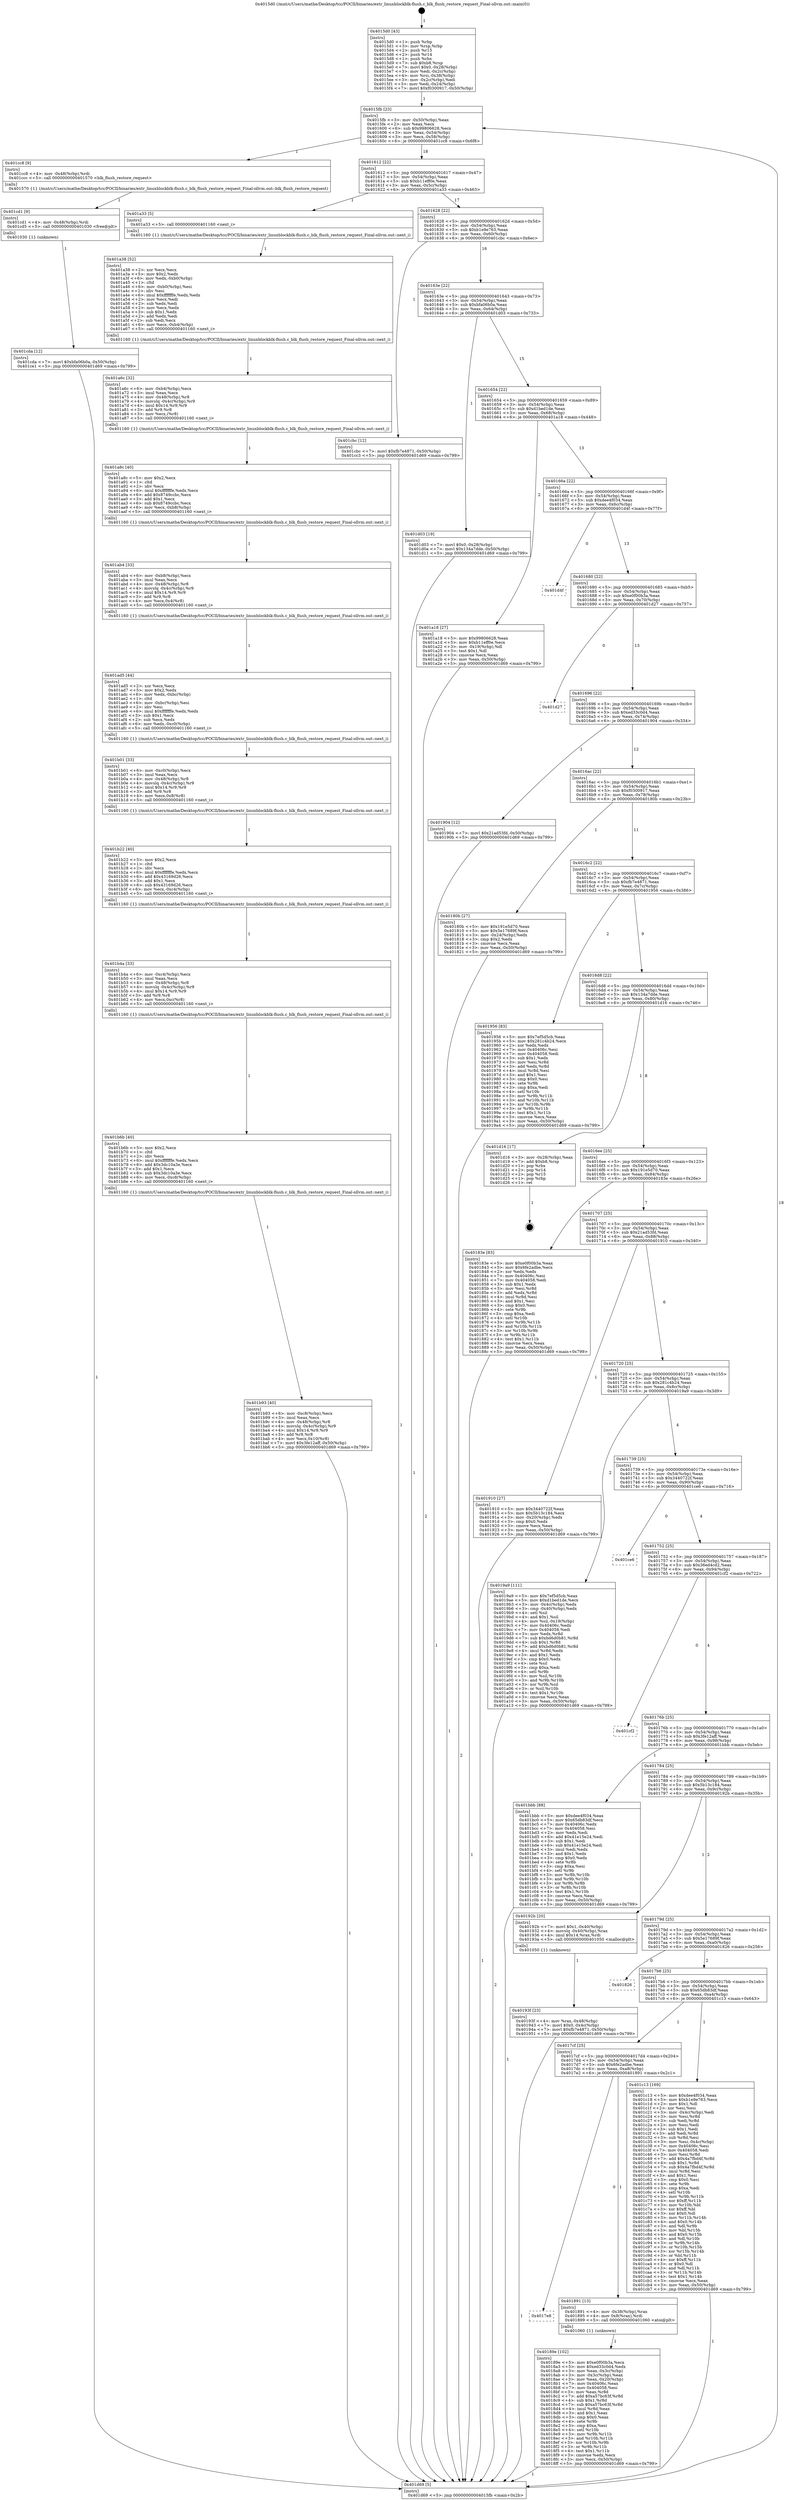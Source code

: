 digraph "0x4015d0" {
  label = "0x4015d0 (/mnt/c/Users/mathe/Desktop/tcc/POCII/binaries/extr_linuxblockblk-flush.c_blk_flush_restore_request_Final-ollvm.out::main(0))"
  labelloc = "t"
  node[shape=record]

  Entry [label="",width=0.3,height=0.3,shape=circle,fillcolor=black,style=filled]
  "0x4015fb" [label="{
     0x4015fb [23]\l
     | [instrs]\l
     &nbsp;&nbsp;0x4015fb \<+3\>: mov -0x50(%rbp),%eax\l
     &nbsp;&nbsp;0x4015fe \<+2\>: mov %eax,%ecx\l
     &nbsp;&nbsp;0x401600 \<+6\>: sub $0x99806628,%ecx\l
     &nbsp;&nbsp;0x401606 \<+3\>: mov %eax,-0x54(%rbp)\l
     &nbsp;&nbsp;0x401609 \<+3\>: mov %ecx,-0x58(%rbp)\l
     &nbsp;&nbsp;0x40160c \<+6\>: je 0000000000401cc8 \<main+0x6f8\>\l
  }"]
  "0x401cc8" [label="{
     0x401cc8 [9]\l
     | [instrs]\l
     &nbsp;&nbsp;0x401cc8 \<+4\>: mov -0x48(%rbp),%rdi\l
     &nbsp;&nbsp;0x401ccc \<+5\>: call 0000000000401570 \<blk_flush_restore_request\>\l
     | [calls]\l
     &nbsp;&nbsp;0x401570 \{1\} (/mnt/c/Users/mathe/Desktop/tcc/POCII/binaries/extr_linuxblockblk-flush.c_blk_flush_restore_request_Final-ollvm.out::blk_flush_restore_request)\l
  }"]
  "0x401612" [label="{
     0x401612 [22]\l
     | [instrs]\l
     &nbsp;&nbsp;0x401612 \<+5\>: jmp 0000000000401617 \<main+0x47\>\l
     &nbsp;&nbsp;0x401617 \<+3\>: mov -0x54(%rbp),%eax\l
     &nbsp;&nbsp;0x40161a \<+5\>: sub $0xb11eff0e,%eax\l
     &nbsp;&nbsp;0x40161f \<+3\>: mov %eax,-0x5c(%rbp)\l
     &nbsp;&nbsp;0x401622 \<+6\>: je 0000000000401a33 \<main+0x463\>\l
  }"]
  Exit [label="",width=0.3,height=0.3,shape=circle,fillcolor=black,style=filled,peripheries=2]
  "0x401a33" [label="{
     0x401a33 [5]\l
     | [instrs]\l
     &nbsp;&nbsp;0x401a33 \<+5\>: call 0000000000401160 \<next_i\>\l
     | [calls]\l
     &nbsp;&nbsp;0x401160 \{1\} (/mnt/c/Users/mathe/Desktop/tcc/POCII/binaries/extr_linuxblockblk-flush.c_blk_flush_restore_request_Final-ollvm.out::next_i)\l
  }"]
  "0x401628" [label="{
     0x401628 [22]\l
     | [instrs]\l
     &nbsp;&nbsp;0x401628 \<+5\>: jmp 000000000040162d \<main+0x5d\>\l
     &nbsp;&nbsp;0x40162d \<+3\>: mov -0x54(%rbp),%eax\l
     &nbsp;&nbsp;0x401630 \<+5\>: sub $0xb1e9e763,%eax\l
     &nbsp;&nbsp;0x401635 \<+3\>: mov %eax,-0x60(%rbp)\l
     &nbsp;&nbsp;0x401638 \<+6\>: je 0000000000401cbc \<main+0x6ec\>\l
  }"]
  "0x401cda" [label="{
     0x401cda [12]\l
     | [instrs]\l
     &nbsp;&nbsp;0x401cda \<+7\>: movl $0xbfa06b0a,-0x50(%rbp)\l
     &nbsp;&nbsp;0x401ce1 \<+5\>: jmp 0000000000401d69 \<main+0x799\>\l
  }"]
  "0x401cbc" [label="{
     0x401cbc [12]\l
     | [instrs]\l
     &nbsp;&nbsp;0x401cbc \<+7\>: movl $0xfb7e4871,-0x50(%rbp)\l
     &nbsp;&nbsp;0x401cc3 \<+5\>: jmp 0000000000401d69 \<main+0x799\>\l
  }"]
  "0x40163e" [label="{
     0x40163e [22]\l
     | [instrs]\l
     &nbsp;&nbsp;0x40163e \<+5\>: jmp 0000000000401643 \<main+0x73\>\l
     &nbsp;&nbsp;0x401643 \<+3\>: mov -0x54(%rbp),%eax\l
     &nbsp;&nbsp;0x401646 \<+5\>: sub $0xbfa06b0a,%eax\l
     &nbsp;&nbsp;0x40164b \<+3\>: mov %eax,-0x64(%rbp)\l
     &nbsp;&nbsp;0x40164e \<+6\>: je 0000000000401d03 \<main+0x733\>\l
  }"]
  "0x401cd1" [label="{
     0x401cd1 [9]\l
     | [instrs]\l
     &nbsp;&nbsp;0x401cd1 \<+4\>: mov -0x48(%rbp),%rdi\l
     &nbsp;&nbsp;0x401cd5 \<+5\>: call 0000000000401030 \<free@plt\>\l
     | [calls]\l
     &nbsp;&nbsp;0x401030 \{1\} (unknown)\l
  }"]
  "0x401d03" [label="{
     0x401d03 [19]\l
     | [instrs]\l
     &nbsp;&nbsp;0x401d03 \<+7\>: movl $0x0,-0x28(%rbp)\l
     &nbsp;&nbsp;0x401d0a \<+7\>: movl $0x134a7dde,-0x50(%rbp)\l
     &nbsp;&nbsp;0x401d11 \<+5\>: jmp 0000000000401d69 \<main+0x799\>\l
  }"]
  "0x401654" [label="{
     0x401654 [22]\l
     | [instrs]\l
     &nbsp;&nbsp;0x401654 \<+5\>: jmp 0000000000401659 \<main+0x89\>\l
     &nbsp;&nbsp;0x401659 \<+3\>: mov -0x54(%rbp),%eax\l
     &nbsp;&nbsp;0x40165c \<+5\>: sub $0xd1bed1de,%eax\l
     &nbsp;&nbsp;0x401661 \<+3\>: mov %eax,-0x68(%rbp)\l
     &nbsp;&nbsp;0x401664 \<+6\>: je 0000000000401a18 \<main+0x448\>\l
  }"]
  "0x401b93" [label="{
     0x401b93 [40]\l
     | [instrs]\l
     &nbsp;&nbsp;0x401b93 \<+6\>: mov -0xc8(%rbp),%ecx\l
     &nbsp;&nbsp;0x401b99 \<+3\>: imul %eax,%ecx\l
     &nbsp;&nbsp;0x401b9c \<+4\>: mov -0x48(%rbp),%r8\l
     &nbsp;&nbsp;0x401ba0 \<+4\>: movslq -0x4c(%rbp),%r9\l
     &nbsp;&nbsp;0x401ba4 \<+4\>: imul $0x14,%r9,%r9\l
     &nbsp;&nbsp;0x401ba8 \<+3\>: add %r9,%r8\l
     &nbsp;&nbsp;0x401bab \<+4\>: mov %ecx,0x10(%r8)\l
     &nbsp;&nbsp;0x401baf \<+7\>: movl $0x3fe12aff,-0x50(%rbp)\l
     &nbsp;&nbsp;0x401bb6 \<+5\>: jmp 0000000000401d69 \<main+0x799\>\l
  }"]
  "0x401a18" [label="{
     0x401a18 [27]\l
     | [instrs]\l
     &nbsp;&nbsp;0x401a18 \<+5\>: mov $0x99806628,%eax\l
     &nbsp;&nbsp;0x401a1d \<+5\>: mov $0xb11eff0e,%ecx\l
     &nbsp;&nbsp;0x401a22 \<+3\>: mov -0x19(%rbp),%dl\l
     &nbsp;&nbsp;0x401a25 \<+3\>: test $0x1,%dl\l
     &nbsp;&nbsp;0x401a28 \<+3\>: cmovne %ecx,%eax\l
     &nbsp;&nbsp;0x401a2b \<+3\>: mov %eax,-0x50(%rbp)\l
     &nbsp;&nbsp;0x401a2e \<+5\>: jmp 0000000000401d69 \<main+0x799\>\l
  }"]
  "0x40166a" [label="{
     0x40166a [22]\l
     | [instrs]\l
     &nbsp;&nbsp;0x40166a \<+5\>: jmp 000000000040166f \<main+0x9f\>\l
     &nbsp;&nbsp;0x40166f \<+3\>: mov -0x54(%rbp),%eax\l
     &nbsp;&nbsp;0x401672 \<+5\>: sub $0xdee4f034,%eax\l
     &nbsp;&nbsp;0x401677 \<+3\>: mov %eax,-0x6c(%rbp)\l
     &nbsp;&nbsp;0x40167a \<+6\>: je 0000000000401d4f \<main+0x77f\>\l
  }"]
  "0x401b6b" [label="{
     0x401b6b [40]\l
     | [instrs]\l
     &nbsp;&nbsp;0x401b6b \<+5\>: mov $0x2,%ecx\l
     &nbsp;&nbsp;0x401b70 \<+1\>: cltd\l
     &nbsp;&nbsp;0x401b71 \<+2\>: idiv %ecx\l
     &nbsp;&nbsp;0x401b73 \<+6\>: imul $0xfffffffe,%edx,%ecx\l
     &nbsp;&nbsp;0x401b79 \<+6\>: add $0x3dc10a3e,%ecx\l
     &nbsp;&nbsp;0x401b7f \<+3\>: add $0x1,%ecx\l
     &nbsp;&nbsp;0x401b82 \<+6\>: sub $0x3dc10a3e,%ecx\l
     &nbsp;&nbsp;0x401b88 \<+6\>: mov %ecx,-0xc8(%rbp)\l
     &nbsp;&nbsp;0x401b8e \<+5\>: call 0000000000401160 \<next_i\>\l
     | [calls]\l
     &nbsp;&nbsp;0x401160 \{1\} (/mnt/c/Users/mathe/Desktop/tcc/POCII/binaries/extr_linuxblockblk-flush.c_blk_flush_restore_request_Final-ollvm.out::next_i)\l
  }"]
  "0x401d4f" [label="{
     0x401d4f\l
  }", style=dashed]
  "0x401680" [label="{
     0x401680 [22]\l
     | [instrs]\l
     &nbsp;&nbsp;0x401680 \<+5\>: jmp 0000000000401685 \<main+0xb5\>\l
     &nbsp;&nbsp;0x401685 \<+3\>: mov -0x54(%rbp),%eax\l
     &nbsp;&nbsp;0x401688 \<+5\>: sub $0xe0f00b3a,%eax\l
     &nbsp;&nbsp;0x40168d \<+3\>: mov %eax,-0x70(%rbp)\l
     &nbsp;&nbsp;0x401690 \<+6\>: je 0000000000401d27 \<main+0x757\>\l
  }"]
  "0x401b4a" [label="{
     0x401b4a [33]\l
     | [instrs]\l
     &nbsp;&nbsp;0x401b4a \<+6\>: mov -0xc4(%rbp),%ecx\l
     &nbsp;&nbsp;0x401b50 \<+3\>: imul %eax,%ecx\l
     &nbsp;&nbsp;0x401b53 \<+4\>: mov -0x48(%rbp),%r8\l
     &nbsp;&nbsp;0x401b57 \<+4\>: movslq -0x4c(%rbp),%r9\l
     &nbsp;&nbsp;0x401b5b \<+4\>: imul $0x14,%r9,%r9\l
     &nbsp;&nbsp;0x401b5f \<+3\>: add %r9,%r8\l
     &nbsp;&nbsp;0x401b62 \<+4\>: mov %ecx,0xc(%r8)\l
     &nbsp;&nbsp;0x401b66 \<+5\>: call 0000000000401160 \<next_i\>\l
     | [calls]\l
     &nbsp;&nbsp;0x401160 \{1\} (/mnt/c/Users/mathe/Desktop/tcc/POCII/binaries/extr_linuxblockblk-flush.c_blk_flush_restore_request_Final-ollvm.out::next_i)\l
  }"]
  "0x401d27" [label="{
     0x401d27\l
  }", style=dashed]
  "0x401696" [label="{
     0x401696 [22]\l
     | [instrs]\l
     &nbsp;&nbsp;0x401696 \<+5\>: jmp 000000000040169b \<main+0xcb\>\l
     &nbsp;&nbsp;0x40169b \<+3\>: mov -0x54(%rbp),%eax\l
     &nbsp;&nbsp;0x40169e \<+5\>: sub $0xed33c0d4,%eax\l
     &nbsp;&nbsp;0x4016a3 \<+3\>: mov %eax,-0x74(%rbp)\l
     &nbsp;&nbsp;0x4016a6 \<+6\>: je 0000000000401904 \<main+0x334\>\l
  }"]
  "0x401b22" [label="{
     0x401b22 [40]\l
     | [instrs]\l
     &nbsp;&nbsp;0x401b22 \<+5\>: mov $0x2,%ecx\l
     &nbsp;&nbsp;0x401b27 \<+1\>: cltd\l
     &nbsp;&nbsp;0x401b28 \<+2\>: idiv %ecx\l
     &nbsp;&nbsp;0x401b2a \<+6\>: imul $0xfffffffe,%edx,%ecx\l
     &nbsp;&nbsp;0x401b30 \<+6\>: add $0x43169d26,%ecx\l
     &nbsp;&nbsp;0x401b36 \<+3\>: add $0x1,%ecx\l
     &nbsp;&nbsp;0x401b39 \<+6\>: sub $0x43169d26,%ecx\l
     &nbsp;&nbsp;0x401b3f \<+6\>: mov %ecx,-0xc4(%rbp)\l
     &nbsp;&nbsp;0x401b45 \<+5\>: call 0000000000401160 \<next_i\>\l
     | [calls]\l
     &nbsp;&nbsp;0x401160 \{1\} (/mnt/c/Users/mathe/Desktop/tcc/POCII/binaries/extr_linuxblockblk-flush.c_blk_flush_restore_request_Final-ollvm.out::next_i)\l
  }"]
  "0x401904" [label="{
     0x401904 [12]\l
     | [instrs]\l
     &nbsp;&nbsp;0x401904 \<+7\>: movl $0x21ad53fd,-0x50(%rbp)\l
     &nbsp;&nbsp;0x40190b \<+5\>: jmp 0000000000401d69 \<main+0x799\>\l
  }"]
  "0x4016ac" [label="{
     0x4016ac [22]\l
     | [instrs]\l
     &nbsp;&nbsp;0x4016ac \<+5\>: jmp 00000000004016b1 \<main+0xe1\>\l
     &nbsp;&nbsp;0x4016b1 \<+3\>: mov -0x54(%rbp),%eax\l
     &nbsp;&nbsp;0x4016b4 \<+5\>: sub $0xf0300917,%eax\l
     &nbsp;&nbsp;0x4016b9 \<+3\>: mov %eax,-0x78(%rbp)\l
     &nbsp;&nbsp;0x4016bc \<+6\>: je 000000000040180b \<main+0x23b\>\l
  }"]
  "0x401b01" [label="{
     0x401b01 [33]\l
     | [instrs]\l
     &nbsp;&nbsp;0x401b01 \<+6\>: mov -0xc0(%rbp),%ecx\l
     &nbsp;&nbsp;0x401b07 \<+3\>: imul %eax,%ecx\l
     &nbsp;&nbsp;0x401b0a \<+4\>: mov -0x48(%rbp),%r8\l
     &nbsp;&nbsp;0x401b0e \<+4\>: movslq -0x4c(%rbp),%r9\l
     &nbsp;&nbsp;0x401b12 \<+4\>: imul $0x14,%r9,%r9\l
     &nbsp;&nbsp;0x401b16 \<+3\>: add %r9,%r8\l
     &nbsp;&nbsp;0x401b19 \<+4\>: mov %ecx,0x8(%r8)\l
     &nbsp;&nbsp;0x401b1d \<+5\>: call 0000000000401160 \<next_i\>\l
     | [calls]\l
     &nbsp;&nbsp;0x401160 \{1\} (/mnt/c/Users/mathe/Desktop/tcc/POCII/binaries/extr_linuxblockblk-flush.c_blk_flush_restore_request_Final-ollvm.out::next_i)\l
  }"]
  "0x40180b" [label="{
     0x40180b [27]\l
     | [instrs]\l
     &nbsp;&nbsp;0x40180b \<+5\>: mov $0x191e5d70,%eax\l
     &nbsp;&nbsp;0x401810 \<+5\>: mov $0x5e17689f,%ecx\l
     &nbsp;&nbsp;0x401815 \<+3\>: mov -0x24(%rbp),%edx\l
     &nbsp;&nbsp;0x401818 \<+3\>: cmp $0x2,%edx\l
     &nbsp;&nbsp;0x40181b \<+3\>: cmovne %ecx,%eax\l
     &nbsp;&nbsp;0x40181e \<+3\>: mov %eax,-0x50(%rbp)\l
     &nbsp;&nbsp;0x401821 \<+5\>: jmp 0000000000401d69 \<main+0x799\>\l
  }"]
  "0x4016c2" [label="{
     0x4016c2 [22]\l
     | [instrs]\l
     &nbsp;&nbsp;0x4016c2 \<+5\>: jmp 00000000004016c7 \<main+0xf7\>\l
     &nbsp;&nbsp;0x4016c7 \<+3\>: mov -0x54(%rbp),%eax\l
     &nbsp;&nbsp;0x4016ca \<+5\>: sub $0xfb7e4871,%eax\l
     &nbsp;&nbsp;0x4016cf \<+3\>: mov %eax,-0x7c(%rbp)\l
     &nbsp;&nbsp;0x4016d2 \<+6\>: je 0000000000401956 \<main+0x386\>\l
  }"]
  "0x401d69" [label="{
     0x401d69 [5]\l
     | [instrs]\l
     &nbsp;&nbsp;0x401d69 \<+5\>: jmp 00000000004015fb \<main+0x2b\>\l
  }"]
  "0x4015d0" [label="{
     0x4015d0 [43]\l
     | [instrs]\l
     &nbsp;&nbsp;0x4015d0 \<+1\>: push %rbp\l
     &nbsp;&nbsp;0x4015d1 \<+3\>: mov %rsp,%rbp\l
     &nbsp;&nbsp;0x4015d4 \<+2\>: push %r15\l
     &nbsp;&nbsp;0x4015d6 \<+2\>: push %r14\l
     &nbsp;&nbsp;0x4015d8 \<+1\>: push %rbx\l
     &nbsp;&nbsp;0x4015d9 \<+7\>: sub $0xb8,%rsp\l
     &nbsp;&nbsp;0x4015e0 \<+7\>: movl $0x0,-0x28(%rbp)\l
     &nbsp;&nbsp;0x4015e7 \<+3\>: mov %edi,-0x2c(%rbp)\l
     &nbsp;&nbsp;0x4015ea \<+4\>: mov %rsi,-0x38(%rbp)\l
     &nbsp;&nbsp;0x4015ee \<+3\>: mov -0x2c(%rbp),%edi\l
     &nbsp;&nbsp;0x4015f1 \<+3\>: mov %edi,-0x24(%rbp)\l
     &nbsp;&nbsp;0x4015f4 \<+7\>: movl $0xf0300917,-0x50(%rbp)\l
  }"]
  "0x401ad5" [label="{
     0x401ad5 [44]\l
     | [instrs]\l
     &nbsp;&nbsp;0x401ad5 \<+2\>: xor %ecx,%ecx\l
     &nbsp;&nbsp;0x401ad7 \<+5\>: mov $0x2,%edx\l
     &nbsp;&nbsp;0x401adc \<+6\>: mov %edx,-0xbc(%rbp)\l
     &nbsp;&nbsp;0x401ae2 \<+1\>: cltd\l
     &nbsp;&nbsp;0x401ae3 \<+6\>: mov -0xbc(%rbp),%esi\l
     &nbsp;&nbsp;0x401ae9 \<+2\>: idiv %esi\l
     &nbsp;&nbsp;0x401aeb \<+6\>: imul $0xfffffffe,%edx,%edx\l
     &nbsp;&nbsp;0x401af1 \<+3\>: sub $0x1,%ecx\l
     &nbsp;&nbsp;0x401af4 \<+2\>: sub %ecx,%edx\l
     &nbsp;&nbsp;0x401af6 \<+6\>: mov %edx,-0xc0(%rbp)\l
     &nbsp;&nbsp;0x401afc \<+5\>: call 0000000000401160 \<next_i\>\l
     | [calls]\l
     &nbsp;&nbsp;0x401160 \{1\} (/mnt/c/Users/mathe/Desktop/tcc/POCII/binaries/extr_linuxblockblk-flush.c_blk_flush_restore_request_Final-ollvm.out::next_i)\l
  }"]
  "0x401956" [label="{
     0x401956 [83]\l
     | [instrs]\l
     &nbsp;&nbsp;0x401956 \<+5\>: mov $0x7ef5d5cb,%eax\l
     &nbsp;&nbsp;0x40195b \<+5\>: mov $0x281c4b24,%ecx\l
     &nbsp;&nbsp;0x401960 \<+2\>: xor %edx,%edx\l
     &nbsp;&nbsp;0x401962 \<+7\>: mov 0x40406c,%esi\l
     &nbsp;&nbsp;0x401969 \<+7\>: mov 0x404058,%edi\l
     &nbsp;&nbsp;0x401970 \<+3\>: sub $0x1,%edx\l
     &nbsp;&nbsp;0x401973 \<+3\>: mov %esi,%r8d\l
     &nbsp;&nbsp;0x401976 \<+3\>: add %edx,%r8d\l
     &nbsp;&nbsp;0x401979 \<+4\>: imul %r8d,%esi\l
     &nbsp;&nbsp;0x40197d \<+3\>: and $0x1,%esi\l
     &nbsp;&nbsp;0x401980 \<+3\>: cmp $0x0,%esi\l
     &nbsp;&nbsp;0x401983 \<+4\>: sete %r9b\l
     &nbsp;&nbsp;0x401987 \<+3\>: cmp $0xa,%edi\l
     &nbsp;&nbsp;0x40198a \<+4\>: setl %r10b\l
     &nbsp;&nbsp;0x40198e \<+3\>: mov %r9b,%r11b\l
     &nbsp;&nbsp;0x401991 \<+3\>: and %r10b,%r11b\l
     &nbsp;&nbsp;0x401994 \<+3\>: xor %r10b,%r9b\l
     &nbsp;&nbsp;0x401997 \<+3\>: or %r9b,%r11b\l
     &nbsp;&nbsp;0x40199a \<+4\>: test $0x1,%r11b\l
     &nbsp;&nbsp;0x40199e \<+3\>: cmovne %ecx,%eax\l
     &nbsp;&nbsp;0x4019a1 \<+3\>: mov %eax,-0x50(%rbp)\l
     &nbsp;&nbsp;0x4019a4 \<+5\>: jmp 0000000000401d69 \<main+0x799\>\l
  }"]
  "0x4016d8" [label="{
     0x4016d8 [22]\l
     | [instrs]\l
     &nbsp;&nbsp;0x4016d8 \<+5\>: jmp 00000000004016dd \<main+0x10d\>\l
     &nbsp;&nbsp;0x4016dd \<+3\>: mov -0x54(%rbp),%eax\l
     &nbsp;&nbsp;0x4016e0 \<+5\>: sub $0x134a7dde,%eax\l
     &nbsp;&nbsp;0x4016e5 \<+3\>: mov %eax,-0x80(%rbp)\l
     &nbsp;&nbsp;0x4016e8 \<+6\>: je 0000000000401d16 \<main+0x746\>\l
  }"]
  "0x401ab4" [label="{
     0x401ab4 [33]\l
     | [instrs]\l
     &nbsp;&nbsp;0x401ab4 \<+6\>: mov -0xb8(%rbp),%ecx\l
     &nbsp;&nbsp;0x401aba \<+3\>: imul %eax,%ecx\l
     &nbsp;&nbsp;0x401abd \<+4\>: mov -0x48(%rbp),%r8\l
     &nbsp;&nbsp;0x401ac1 \<+4\>: movslq -0x4c(%rbp),%r9\l
     &nbsp;&nbsp;0x401ac5 \<+4\>: imul $0x14,%r9,%r9\l
     &nbsp;&nbsp;0x401ac9 \<+3\>: add %r9,%r8\l
     &nbsp;&nbsp;0x401acc \<+4\>: mov %ecx,0x4(%r8)\l
     &nbsp;&nbsp;0x401ad0 \<+5\>: call 0000000000401160 \<next_i\>\l
     | [calls]\l
     &nbsp;&nbsp;0x401160 \{1\} (/mnt/c/Users/mathe/Desktop/tcc/POCII/binaries/extr_linuxblockblk-flush.c_blk_flush_restore_request_Final-ollvm.out::next_i)\l
  }"]
  "0x401d16" [label="{
     0x401d16 [17]\l
     | [instrs]\l
     &nbsp;&nbsp;0x401d16 \<+3\>: mov -0x28(%rbp),%eax\l
     &nbsp;&nbsp;0x401d19 \<+7\>: add $0xb8,%rsp\l
     &nbsp;&nbsp;0x401d20 \<+1\>: pop %rbx\l
     &nbsp;&nbsp;0x401d21 \<+2\>: pop %r14\l
     &nbsp;&nbsp;0x401d23 \<+2\>: pop %r15\l
     &nbsp;&nbsp;0x401d25 \<+1\>: pop %rbp\l
     &nbsp;&nbsp;0x401d26 \<+1\>: ret\l
  }"]
  "0x4016ee" [label="{
     0x4016ee [25]\l
     | [instrs]\l
     &nbsp;&nbsp;0x4016ee \<+5\>: jmp 00000000004016f3 \<main+0x123\>\l
     &nbsp;&nbsp;0x4016f3 \<+3\>: mov -0x54(%rbp),%eax\l
     &nbsp;&nbsp;0x4016f6 \<+5\>: sub $0x191e5d70,%eax\l
     &nbsp;&nbsp;0x4016fb \<+6\>: mov %eax,-0x84(%rbp)\l
     &nbsp;&nbsp;0x401701 \<+6\>: je 000000000040183e \<main+0x26e\>\l
  }"]
  "0x401a8c" [label="{
     0x401a8c [40]\l
     | [instrs]\l
     &nbsp;&nbsp;0x401a8c \<+5\>: mov $0x2,%ecx\l
     &nbsp;&nbsp;0x401a91 \<+1\>: cltd\l
     &nbsp;&nbsp;0x401a92 \<+2\>: idiv %ecx\l
     &nbsp;&nbsp;0x401a94 \<+6\>: imul $0xfffffffe,%edx,%ecx\l
     &nbsp;&nbsp;0x401a9a \<+6\>: add $0x8749ccbc,%ecx\l
     &nbsp;&nbsp;0x401aa0 \<+3\>: add $0x1,%ecx\l
     &nbsp;&nbsp;0x401aa3 \<+6\>: sub $0x8749ccbc,%ecx\l
     &nbsp;&nbsp;0x401aa9 \<+6\>: mov %ecx,-0xb8(%rbp)\l
     &nbsp;&nbsp;0x401aaf \<+5\>: call 0000000000401160 \<next_i\>\l
     | [calls]\l
     &nbsp;&nbsp;0x401160 \{1\} (/mnt/c/Users/mathe/Desktop/tcc/POCII/binaries/extr_linuxblockblk-flush.c_blk_flush_restore_request_Final-ollvm.out::next_i)\l
  }"]
  "0x40183e" [label="{
     0x40183e [83]\l
     | [instrs]\l
     &nbsp;&nbsp;0x40183e \<+5\>: mov $0xe0f00b3a,%eax\l
     &nbsp;&nbsp;0x401843 \<+5\>: mov $0x6fe2adbe,%ecx\l
     &nbsp;&nbsp;0x401848 \<+2\>: xor %edx,%edx\l
     &nbsp;&nbsp;0x40184a \<+7\>: mov 0x40406c,%esi\l
     &nbsp;&nbsp;0x401851 \<+7\>: mov 0x404058,%edi\l
     &nbsp;&nbsp;0x401858 \<+3\>: sub $0x1,%edx\l
     &nbsp;&nbsp;0x40185b \<+3\>: mov %esi,%r8d\l
     &nbsp;&nbsp;0x40185e \<+3\>: add %edx,%r8d\l
     &nbsp;&nbsp;0x401861 \<+4\>: imul %r8d,%esi\l
     &nbsp;&nbsp;0x401865 \<+3\>: and $0x1,%esi\l
     &nbsp;&nbsp;0x401868 \<+3\>: cmp $0x0,%esi\l
     &nbsp;&nbsp;0x40186b \<+4\>: sete %r9b\l
     &nbsp;&nbsp;0x40186f \<+3\>: cmp $0xa,%edi\l
     &nbsp;&nbsp;0x401872 \<+4\>: setl %r10b\l
     &nbsp;&nbsp;0x401876 \<+3\>: mov %r9b,%r11b\l
     &nbsp;&nbsp;0x401879 \<+3\>: and %r10b,%r11b\l
     &nbsp;&nbsp;0x40187c \<+3\>: xor %r10b,%r9b\l
     &nbsp;&nbsp;0x40187f \<+3\>: or %r9b,%r11b\l
     &nbsp;&nbsp;0x401882 \<+4\>: test $0x1,%r11b\l
     &nbsp;&nbsp;0x401886 \<+3\>: cmovne %ecx,%eax\l
     &nbsp;&nbsp;0x401889 \<+3\>: mov %eax,-0x50(%rbp)\l
     &nbsp;&nbsp;0x40188c \<+5\>: jmp 0000000000401d69 \<main+0x799\>\l
  }"]
  "0x401707" [label="{
     0x401707 [25]\l
     | [instrs]\l
     &nbsp;&nbsp;0x401707 \<+5\>: jmp 000000000040170c \<main+0x13c\>\l
     &nbsp;&nbsp;0x40170c \<+3\>: mov -0x54(%rbp),%eax\l
     &nbsp;&nbsp;0x40170f \<+5\>: sub $0x21ad53fd,%eax\l
     &nbsp;&nbsp;0x401714 \<+6\>: mov %eax,-0x88(%rbp)\l
     &nbsp;&nbsp;0x40171a \<+6\>: je 0000000000401910 \<main+0x340\>\l
  }"]
  "0x401a6c" [label="{
     0x401a6c [32]\l
     | [instrs]\l
     &nbsp;&nbsp;0x401a6c \<+6\>: mov -0xb4(%rbp),%ecx\l
     &nbsp;&nbsp;0x401a72 \<+3\>: imul %eax,%ecx\l
     &nbsp;&nbsp;0x401a75 \<+4\>: mov -0x48(%rbp),%r8\l
     &nbsp;&nbsp;0x401a79 \<+4\>: movslq -0x4c(%rbp),%r9\l
     &nbsp;&nbsp;0x401a7d \<+4\>: imul $0x14,%r9,%r9\l
     &nbsp;&nbsp;0x401a81 \<+3\>: add %r9,%r8\l
     &nbsp;&nbsp;0x401a84 \<+3\>: mov %ecx,(%r8)\l
     &nbsp;&nbsp;0x401a87 \<+5\>: call 0000000000401160 \<next_i\>\l
     | [calls]\l
     &nbsp;&nbsp;0x401160 \{1\} (/mnt/c/Users/mathe/Desktop/tcc/POCII/binaries/extr_linuxblockblk-flush.c_blk_flush_restore_request_Final-ollvm.out::next_i)\l
  }"]
  "0x401910" [label="{
     0x401910 [27]\l
     | [instrs]\l
     &nbsp;&nbsp;0x401910 \<+5\>: mov $0x3440722f,%eax\l
     &nbsp;&nbsp;0x401915 \<+5\>: mov $0x5b13c184,%ecx\l
     &nbsp;&nbsp;0x40191a \<+3\>: mov -0x20(%rbp),%edx\l
     &nbsp;&nbsp;0x40191d \<+3\>: cmp $0x0,%edx\l
     &nbsp;&nbsp;0x401920 \<+3\>: cmove %ecx,%eax\l
     &nbsp;&nbsp;0x401923 \<+3\>: mov %eax,-0x50(%rbp)\l
     &nbsp;&nbsp;0x401926 \<+5\>: jmp 0000000000401d69 \<main+0x799\>\l
  }"]
  "0x401720" [label="{
     0x401720 [25]\l
     | [instrs]\l
     &nbsp;&nbsp;0x401720 \<+5\>: jmp 0000000000401725 \<main+0x155\>\l
     &nbsp;&nbsp;0x401725 \<+3\>: mov -0x54(%rbp),%eax\l
     &nbsp;&nbsp;0x401728 \<+5\>: sub $0x281c4b24,%eax\l
     &nbsp;&nbsp;0x40172d \<+6\>: mov %eax,-0x8c(%rbp)\l
     &nbsp;&nbsp;0x401733 \<+6\>: je 00000000004019a9 \<main+0x3d9\>\l
  }"]
  "0x401a38" [label="{
     0x401a38 [52]\l
     | [instrs]\l
     &nbsp;&nbsp;0x401a38 \<+2\>: xor %ecx,%ecx\l
     &nbsp;&nbsp;0x401a3a \<+5\>: mov $0x2,%edx\l
     &nbsp;&nbsp;0x401a3f \<+6\>: mov %edx,-0xb0(%rbp)\l
     &nbsp;&nbsp;0x401a45 \<+1\>: cltd\l
     &nbsp;&nbsp;0x401a46 \<+6\>: mov -0xb0(%rbp),%esi\l
     &nbsp;&nbsp;0x401a4c \<+2\>: idiv %esi\l
     &nbsp;&nbsp;0x401a4e \<+6\>: imul $0xfffffffe,%edx,%edx\l
     &nbsp;&nbsp;0x401a54 \<+2\>: mov %ecx,%edi\l
     &nbsp;&nbsp;0x401a56 \<+2\>: sub %edx,%edi\l
     &nbsp;&nbsp;0x401a58 \<+2\>: mov %ecx,%edx\l
     &nbsp;&nbsp;0x401a5a \<+3\>: sub $0x1,%edx\l
     &nbsp;&nbsp;0x401a5d \<+2\>: add %edx,%edi\l
     &nbsp;&nbsp;0x401a5f \<+2\>: sub %edi,%ecx\l
     &nbsp;&nbsp;0x401a61 \<+6\>: mov %ecx,-0xb4(%rbp)\l
     &nbsp;&nbsp;0x401a67 \<+5\>: call 0000000000401160 \<next_i\>\l
     | [calls]\l
     &nbsp;&nbsp;0x401160 \{1\} (/mnt/c/Users/mathe/Desktop/tcc/POCII/binaries/extr_linuxblockblk-flush.c_blk_flush_restore_request_Final-ollvm.out::next_i)\l
  }"]
  "0x4019a9" [label="{
     0x4019a9 [111]\l
     | [instrs]\l
     &nbsp;&nbsp;0x4019a9 \<+5\>: mov $0x7ef5d5cb,%eax\l
     &nbsp;&nbsp;0x4019ae \<+5\>: mov $0xd1bed1de,%ecx\l
     &nbsp;&nbsp;0x4019b3 \<+3\>: mov -0x4c(%rbp),%edx\l
     &nbsp;&nbsp;0x4019b6 \<+3\>: cmp -0x40(%rbp),%edx\l
     &nbsp;&nbsp;0x4019b9 \<+4\>: setl %sil\l
     &nbsp;&nbsp;0x4019bd \<+4\>: and $0x1,%sil\l
     &nbsp;&nbsp;0x4019c1 \<+4\>: mov %sil,-0x19(%rbp)\l
     &nbsp;&nbsp;0x4019c5 \<+7\>: mov 0x40406c,%edx\l
     &nbsp;&nbsp;0x4019cc \<+7\>: mov 0x404058,%edi\l
     &nbsp;&nbsp;0x4019d3 \<+3\>: mov %edx,%r8d\l
     &nbsp;&nbsp;0x4019d6 \<+7\>: sub $0xbd6d0b81,%r8d\l
     &nbsp;&nbsp;0x4019dd \<+4\>: sub $0x1,%r8d\l
     &nbsp;&nbsp;0x4019e1 \<+7\>: add $0xbd6d0b81,%r8d\l
     &nbsp;&nbsp;0x4019e8 \<+4\>: imul %r8d,%edx\l
     &nbsp;&nbsp;0x4019ec \<+3\>: and $0x1,%edx\l
     &nbsp;&nbsp;0x4019ef \<+3\>: cmp $0x0,%edx\l
     &nbsp;&nbsp;0x4019f2 \<+4\>: sete %sil\l
     &nbsp;&nbsp;0x4019f6 \<+3\>: cmp $0xa,%edi\l
     &nbsp;&nbsp;0x4019f9 \<+4\>: setl %r9b\l
     &nbsp;&nbsp;0x4019fd \<+3\>: mov %sil,%r10b\l
     &nbsp;&nbsp;0x401a00 \<+3\>: and %r9b,%r10b\l
     &nbsp;&nbsp;0x401a03 \<+3\>: xor %r9b,%sil\l
     &nbsp;&nbsp;0x401a06 \<+3\>: or %sil,%r10b\l
     &nbsp;&nbsp;0x401a09 \<+4\>: test $0x1,%r10b\l
     &nbsp;&nbsp;0x401a0d \<+3\>: cmovne %ecx,%eax\l
     &nbsp;&nbsp;0x401a10 \<+3\>: mov %eax,-0x50(%rbp)\l
     &nbsp;&nbsp;0x401a13 \<+5\>: jmp 0000000000401d69 \<main+0x799\>\l
  }"]
  "0x401739" [label="{
     0x401739 [25]\l
     | [instrs]\l
     &nbsp;&nbsp;0x401739 \<+5\>: jmp 000000000040173e \<main+0x16e\>\l
     &nbsp;&nbsp;0x40173e \<+3\>: mov -0x54(%rbp),%eax\l
     &nbsp;&nbsp;0x401741 \<+5\>: sub $0x3440722f,%eax\l
     &nbsp;&nbsp;0x401746 \<+6\>: mov %eax,-0x90(%rbp)\l
     &nbsp;&nbsp;0x40174c \<+6\>: je 0000000000401ce6 \<main+0x716\>\l
  }"]
  "0x40193f" [label="{
     0x40193f [23]\l
     | [instrs]\l
     &nbsp;&nbsp;0x40193f \<+4\>: mov %rax,-0x48(%rbp)\l
     &nbsp;&nbsp;0x401943 \<+7\>: movl $0x0,-0x4c(%rbp)\l
     &nbsp;&nbsp;0x40194a \<+7\>: movl $0xfb7e4871,-0x50(%rbp)\l
     &nbsp;&nbsp;0x401951 \<+5\>: jmp 0000000000401d69 \<main+0x799\>\l
  }"]
  "0x401ce6" [label="{
     0x401ce6\l
  }", style=dashed]
  "0x401752" [label="{
     0x401752 [25]\l
     | [instrs]\l
     &nbsp;&nbsp;0x401752 \<+5\>: jmp 0000000000401757 \<main+0x187\>\l
     &nbsp;&nbsp;0x401757 \<+3\>: mov -0x54(%rbp),%eax\l
     &nbsp;&nbsp;0x40175a \<+5\>: sub $0x36ed4cd2,%eax\l
     &nbsp;&nbsp;0x40175f \<+6\>: mov %eax,-0x94(%rbp)\l
     &nbsp;&nbsp;0x401765 \<+6\>: je 0000000000401cf2 \<main+0x722\>\l
  }"]
  "0x40189e" [label="{
     0x40189e [102]\l
     | [instrs]\l
     &nbsp;&nbsp;0x40189e \<+5\>: mov $0xe0f00b3a,%ecx\l
     &nbsp;&nbsp;0x4018a3 \<+5\>: mov $0xed33c0d4,%edx\l
     &nbsp;&nbsp;0x4018a8 \<+3\>: mov %eax,-0x3c(%rbp)\l
     &nbsp;&nbsp;0x4018ab \<+3\>: mov -0x3c(%rbp),%eax\l
     &nbsp;&nbsp;0x4018ae \<+3\>: mov %eax,-0x20(%rbp)\l
     &nbsp;&nbsp;0x4018b1 \<+7\>: mov 0x40406c,%eax\l
     &nbsp;&nbsp;0x4018b8 \<+7\>: mov 0x404058,%esi\l
     &nbsp;&nbsp;0x4018bf \<+3\>: mov %eax,%r8d\l
     &nbsp;&nbsp;0x4018c2 \<+7\>: add $0xa57bc63f,%r8d\l
     &nbsp;&nbsp;0x4018c9 \<+4\>: sub $0x1,%r8d\l
     &nbsp;&nbsp;0x4018cd \<+7\>: sub $0xa57bc63f,%r8d\l
     &nbsp;&nbsp;0x4018d4 \<+4\>: imul %r8d,%eax\l
     &nbsp;&nbsp;0x4018d8 \<+3\>: and $0x1,%eax\l
     &nbsp;&nbsp;0x4018db \<+3\>: cmp $0x0,%eax\l
     &nbsp;&nbsp;0x4018de \<+4\>: sete %r9b\l
     &nbsp;&nbsp;0x4018e2 \<+3\>: cmp $0xa,%esi\l
     &nbsp;&nbsp;0x4018e5 \<+4\>: setl %r10b\l
     &nbsp;&nbsp;0x4018e9 \<+3\>: mov %r9b,%r11b\l
     &nbsp;&nbsp;0x4018ec \<+3\>: and %r10b,%r11b\l
     &nbsp;&nbsp;0x4018ef \<+3\>: xor %r10b,%r9b\l
     &nbsp;&nbsp;0x4018f2 \<+3\>: or %r9b,%r11b\l
     &nbsp;&nbsp;0x4018f5 \<+4\>: test $0x1,%r11b\l
     &nbsp;&nbsp;0x4018f9 \<+3\>: cmovne %edx,%ecx\l
     &nbsp;&nbsp;0x4018fc \<+3\>: mov %ecx,-0x50(%rbp)\l
     &nbsp;&nbsp;0x4018ff \<+5\>: jmp 0000000000401d69 \<main+0x799\>\l
  }"]
  "0x401cf2" [label="{
     0x401cf2\l
  }", style=dashed]
  "0x40176b" [label="{
     0x40176b [25]\l
     | [instrs]\l
     &nbsp;&nbsp;0x40176b \<+5\>: jmp 0000000000401770 \<main+0x1a0\>\l
     &nbsp;&nbsp;0x401770 \<+3\>: mov -0x54(%rbp),%eax\l
     &nbsp;&nbsp;0x401773 \<+5\>: sub $0x3fe12aff,%eax\l
     &nbsp;&nbsp;0x401778 \<+6\>: mov %eax,-0x98(%rbp)\l
     &nbsp;&nbsp;0x40177e \<+6\>: je 0000000000401bbb \<main+0x5eb\>\l
  }"]
  "0x4017e8" [label="{
     0x4017e8\l
  }", style=dashed]
  "0x401bbb" [label="{
     0x401bbb [88]\l
     | [instrs]\l
     &nbsp;&nbsp;0x401bbb \<+5\>: mov $0xdee4f034,%eax\l
     &nbsp;&nbsp;0x401bc0 \<+5\>: mov $0x65db83df,%ecx\l
     &nbsp;&nbsp;0x401bc5 \<+7\>: mov 0x40406c,%edx\l
     &nbsp;&nbsp;0x401bcc \<+7\>: mov 0x404058,%esi\l
     &nbsp;&nbsp;0x401bd3 \<+2\>: mov %edx,%edi\l
     &nbsp;&nbsp;0x401bd5 \<+6\>: add $0x41e15e24,%edi\l
     &nbsp;&nbsp;0x401bdb \<+3\>: sub $0x1,%edi\l
     &nbsp;&nbsp;0x401bde \<+6\>: sub $0x41e15e24,%edi\l
     &nbsp;&nbsp;0x401be4 \<+3\>: imul %edi,%edx\l
     &nbsp;&nbsp;0x401be7 \<+3\>: and $0x1,%edx\l
     &nbsp;&nbsp;0x401bea \<+3\>: cmp $0x0,%edx\l
     &nbsp;&nbsp;0x401bed \<+4\>: sete %r8b\l
     &nbsp;&nbsp;0x401bf1 \<+3\>: cmp $0xa,%esi\l
     &nbsp;&nbsp;0x401bf4 \<+4\>: setl %r9b\l
     &nbsp;&nbsp;0x401bf8 \<+3\>: mov %r8b,%r10b\l
     &nbsp;&nbsp;0x401bfb \<+3\>: and %r9b,%r10b\l
     &nbsp;&nbsp;0x401bfe \<+3\>: xor %r9b,%r8b\l
     &nbsp;&nbsp;0x401c01 \<+3\>: or %r8b,%r10b\l
     &nbsp;&nbsp;0x401c04 \<+4\>: test $0x1,%r10b\l
     &nbsp;&nbsp;0x401c08 \<+3\>: cmovne %ecx,%eax\l
     &nbsp;&nbsp;0x401c0b \<+3\>: mov %eax,-0x50(%rbp)\l
     &nbsp;&nbsp;0x401c0e \<+5\>: jmp 0000000000401d69 \<main+0x799\>\l
  }"]
  "0x401784" [label="{
     0x401784 [25]\l
     | [instrs]\l
     &nbsp;&nbsp;0x401784 \<+5\>: jmp 0000000000401789 \<main+0x1b9\>\l
     &nbsp;&nbsp;0x401789 \<+3\>: mov -0x54(%rbp),%eax\l
     &nbsp;&nbsp;0x40178c \<+5\>: sub $0x5b13c184,%eax\l
     &nbsp;&nbsp;0x401791 \<+6\>: mov %eax,-0x9c(%rbp)\l
     &nbsp;&nbsp;0x401797 \<+6\>: je 000000000040192b \<main+0x35b\>\l
  }"]
  "0x401891" [label="{
     0x401891 [13]\l
     | [instrs]\l
     &nbsp;&nbsp;0x401891 \<+4\>: mov -0x38(%rbp),%rax\l
     &nbsp;&nbsp;0x401895 \<+4\>: mov 0x8(%rax),%rdi\l
     &nbsp;&nbsp;0x401899 \<+5\>: call 0000000000401060 \<atoi@plt\>\l
     | [calls]\l
     &nbsp;&nbsp;0x401060 \{1\} (unknown)\l
  }"]
  "0x40192b" [label="{
     0x40192b [20]\l
     | [instrs]\l
     &nbsp;&nbsp;0x40192b \<+7\>: movl $0x1,-0x40(%rbp)\l
     &nbsp;&nbsp;0x401932 \<+4\>: movslq -0x40(%rbp),%rax\l
     &nbsp;&nbsp;0x401936 \<+4\>: imul $0x14,%rax,%rdi\l
     &nbsp;&nbsp;0x40193a \<+5\>: call 0000000000401050 \<malloc@plt\>\l
     | [calls]\l
     &nbsp;&nbsp;0x401050 \{1\} (unknown)\l
  }"]
  "0x40179d" [label="{
     0x40179d [25]\l
     | [instrs]\l
     &nbsp;&nbsp;0x40179d \<+5\>: jmp 00000000004017a2 \<main+0x1d2\>\l
     &nbsp;&nbsp;0x4017a2 \<+3\>: mov -0x54(%rbp),%eax\l
     &nbsp;&nbsp;0x4017a5 \<+5\>: sub $0x5e17689f,%eax\l
     &nbsp;&nbsp;0x4017aa \<+6\>: mov %eax,-0xa0(%rbp)\l
     &nbsp;&nbsp;0x4017b0 \<+6\>: je 0000000000401826 \<main+0x256\>\l
  }"]
  "0x4017cf" [label="{
     0x4017cf [25]\l
     | [instrs]\l
     &nbsp;&nbsp;0x4017cf \<+5\>: jmp 00000000004017d4 \<main+0x204\>\l
     &nbsp;&nbsp;0x4017d4 \<+3\>: mov -0x54(%rbp),%eax\l
     &nbsp;&nbsp;0x4017d7 \<+5\>: sub $0x6fe2adbe,%eax\l
     &nbsp;&nbsp;0x4017dc \<+6\>: mov %eax,-0xa8(%rbp)\l
     &nbsp;&nbsp;0x4017e2 \<+6\>: je 0000000000401891 \<main+0x2c1\>\l
  }"]
  "0x401826" [label="{
     0x401826\l
  }", style=dashed]
  "0x4017b6" [label="{
     0x4017b6 [25]\l
     | [instrs]\l
     &nbsp;&nbsp;0x4017b6 \<+5\>: jmp 00000000004017bb \<main+0x1eb\>\l
     &nbsp;&nbsp;0x4017bb \<+3\>: mov -0x54(%rbp),%eax\l
     &nbsp;&nbsp;0x4017be \<+5\>: sub $0x65db83df,%eax\l
     &nbsp;&nbsp;0x4017c3 \<+6\>: mov %eax,-0xa4(%rbp)\l
     &nbsp;&nbsp;0x4017c9 \<+6\>: je 0000000000401c13 \<main+0x643\>\l
  }"]
  "0x401c13" [label="{
     0x401c13 [169]\l
     | [instrs]\l
     &nbsp;&nbsp;0x401c13 \<+5\>: mov $0xdee4f034,%eax\l
     &nbsp;&nbsp;0x401c18 \<+5\>: mov $0xb1e9e763,%ecx\l
     &nbsp;&nbsp;0x401c1d \<+2\>: mov $0x1,%dl\l
     &nbsp;&nbsp;0x401c1f \<+2\>: xor %esi,%esi\l
     &nbsp;&nbsp;0x401c21 \<+3\>: mov -0x4c(%rbp),%edi\l
     &nbsp;&nbsp;0x401c24 \<+3\>: mov %esi,%r8d\l
     &nbsp;&nbsp;0x401c27 \<+3\>: sub %edi,%r8d\l
     &nbsp;&nbsp;0x401c2a \<+2\>: mov %esi,%edi\l
     &nbsp;&nbsp;0x401c2c \<+3\>: sub $0x1,%edi\l
     &nbsp;&nbsp;0x401c2f \<+3\>: add %edi,%r8d\l
     &nbsp;&nbsp;0x401c32 \<+3\>: sub %r8d,%esi\l
     &nbsp;&nbsp;0x401c35 \<+3\>: mov %esi,-0x4c(%rbp)\l
     &nbsp;&nbsp;0x401c38 \<+7\>: mov 0x40406c,%esi\l
     &nbsp;&nbsp;0x401c3f \<+7\>: mov 0x404058,%edi\l
     &nbsp;&nbsp;0x401c46 \<+3\>: mov %esi,%r8d\l
     &nbsp;&nbsp;0x401c49 \<+7\>: add $0x4a7fbd4f,%r8d\l
     &nbsp;&nbsp;0x401c50 \<+4\>: sub $0x1,%r8d\l
     &nbsp;&nbsp;0x401c54 \<+7\>: sub $0x4a7fbd4f,%r8d\l
     &nbsp;&nbsp;0x401c5b \<+4\>: imul %r8d,%esi\l
     &nbsp;&nbsp;0x401c5f \<+3\>: and $0x1,%esi\l
     &nbsp;&nbsp;0x401c62 \<+3\>: cmp $0x0,%esi\l
     &nbsp;&nbsp;0x401c65 \<+4\>: sete %r9b\l
     &nbsp;&nbsp;0x401c69 \<+3\>: cmp $0xa,%edi\l
     &nbsp;&nbsp;0x401c6c \<+4\>: setl %r10b\l
     &nbsp;&nbsp;0x401c70 \<+3\>: mov %r9b,%r11b\l
     &nbsp;&nbsp;0x401c73 \<+4\>: xor $0xff,%r11b\l
     &nbsp;&nbsp;0x401c77 \<+3\>: mov %r10b,%bl\l
     &nbsp;&nbsp;0x401c7a \<+3\>: xor $0xff,%bl\l
     &nbsp;&nbsp;0x401c7d \<+3\>: xor $0x0,%dl\l
     &nbsp;&nbsp;0x401c80 \<+3\>: mov %r11b,%r14b\l
     &nbsp;&nbsp;0x401c83 \<+4\>: and $0x0,%r14b\l
     &nbsp;&nbsp;0x401c87 \<+3\>: and %dl,%r9b\l
     &nbsp;&nbsp;0x401c8a \<+3\>: mov %bl,%r15b\l
     &nbsp;&nbsp;0x401c8d \<+4\>: and $0x0,%r15b\l
     &nbsp;&nbsp;0x401c91 \<+3\>: and %dl,%r10b\l
     &nbsp;&nbsp;0x401c94 \<+3\>: or %r9b,%r14b\l
     &nbsp;&nbsp;0x401c97 \<+3\>: or %r10b,%r15b\l
     &nbsp;&nbsp;0x401c9a \<+3\>: xor %r15b,%r14b\l
     &nbsp;&nbsp;0x401c9d \<+3\>: or %bl,%r11b\l
     &nbsp;&nbsp;0x401ca0 \<+4\>: xor $0xff,%r11b\l
     &nbsp;&nbsp;0x401ca4 \<+3\>: or $0x0,%dl\l
     &nbsp;&nbsp;0x401ca7 \<+3\>: and %dl,%r11b\l
     &nbsp;&nbsp;0x401caa \<+3\>: or %r11b,%r14b\l
     &nbsp;&nbsp;0x401cad \<+4\>: test $0x1,%r14b\l
     &nbsp;&nbsp;0x401cb1 \<+3\>: cmovne %ecx,%eax\l
     &nbsp;&nbsp;0x401cb4 \<+3\>: mov %eax,-0x50(%rbp)\l
     &nbsp;&nbsp;0x401cb7 \<+5\>: jmp 0000000000401d69 \<main+0x799\>\l
  }"]
  Entry -> "0x4015d0" [label=" 1"]
  "0x4015fb" -> "0x401cc8" [label=" 1"]
  "0x4015fb" -> "0x401612" [label=" 18"]
  "0x401d16" -> Exit [label=" 1"]
  "0x401612" -> "0x401a33" [label=" 1"]
  "0x401612" -> "0x401628" [label=" 17"]
  "0x401d03" -> "0x401d69" [label=" 1"]
  "0x401628" -> "0x401cbc" [label=" 1"]
  "0x401628" -> "0x40163e" [label=" 16"]
  "0x401cda" -> "0x401d69" [label=" 1"]
  "0x40163e" -> "0x401d03" [label=" 1"]
  "0x40163e" -> "0x401654" [label=" 15"]
  "0x401cd1" -> "0x401cda" [label=" 1"]
  "0x401654" -> "0x401a18" [label=" 2"]
  "0x401654" -> "0x40166a" [label=" 13"]
  "0x401cc8" -> "0x401cd1" [label=" 1"]
  "0x40166a" -> "0x401d4f" [label=" 0"]
  "0x40166a" -> "0x401680" [label=" 13"]
  "0x401cbc" -> "0x401d69" [label=" 1"]
  "0x401680" -> "0x401d27" [label=" 0"]
  "0x401680" -> "0x401696" [label=" 13"]
  "0x401c13" -> "0x401d69" [label=" 1"]
  "0x401696" -> "0x401904" [label=" 1"]
  "0x401696" -> "0x4016ac" [label=" 12"]
  "0x401bbb" -> "0x401d69" [label=" 1"]
  "0x4016ac" -> "0x40180b" [label=" 1"]
  "0x4016ac" -> "0x4016c2" [label=" 11"]
  "0x40180b" -> "0x401d69" [label=" 1"]
  "0x4015d0" -> "0x4015fb" [label=" 1"]
  "0x401d69" -> "0x4015fb" [label=" 18"]
  "0x401b93" -> "0x401d69" [label=" 1"]
  "0x4016c2" -> "0x401956" [label=" 2"]
  "0x4016c2" -> "0x4016d8" [label=" 9"]
  "0x401b6b" -> "0x401b93" [label=" 1"]
  "0x4016d8" -> "0x401d16" [label=" 1"]
  "0x4016d8" -> "0x4016ee" [label=" 8"]
  "0x401b4a" -> "0x401b6b" [label=" 1"]
  "0x4016ee" -> "0x40183e" [label=" 1"]
  "0x4016ee" -> "0x401707" [label=" 7"]
  "0x40183e" -> "0x401d69" [label=" 1"]
  "0x401b22" -> "0x401b4a" [label=" 1"]
  "0x401707" -> "0x401910" [label=" 1"]
  "0x401707" -> "0x401720" [label=" 6"]
  "0x401b01" -> "0x401b22" [label=" 1"]
  "0x401720" -> "0x4019a9" [label=" 2"]
  "0x401720" -> "0x401739" [label=" 4"]
  "0x401ad5" -> "0x401b01" [label=" 1"]
  "0x401739" -> "0x401ce6" [label=" 0"]
  "0x401739" -> "0x401752" [label=" 4"]
  "0x401ab4" -> "0x401ad5" [label=" 1"]
  "0x401752" -> "0x401cf2" [label=" 0"]
  "0x401752" -> "0x40176b" [label=" 4"]
  "0x401a8c" -> "0x401ab4" [label=" 1"]
  "0x40176b" -> "0x401bbb" [label=" 1"]
  "0x40176b" -> "0x401784" [label=" 3"]
  "0x401a6c" -> "0x401a8c" [label=" 1"]
  "0x401784" -> "0x40192b" [label=" 1"]
  "0x401784" -> "0x40179d" [label=" 2"]
  "0x401a38" -> "0x401a6c" [label=" 1"]
  "0x40179d" -> "0x401826" [label=" 0"]
  "0x40179d" -> "0x4017b6" [label=" 2"]
  "0x401a18" -> "0x401d69" [label=" 2"]
  "0x4017b6" -> "0x401c13" [label=" 1"]
  "0x4017b6" -> "0x4017cf" [label=" 1"]
  "0x401a33" -> "0x401a38" [label=" 1"]
  "0x4017cf" -> "0x401891" [label=" 1"]
  "0x4017cf" -> "0x4017e8" [label=" 0"]
  "0x401891" -> "0x40189e" [label=" 1"]
  "0x40189e" -> "0x401d69" [label=" 1"]
  "0x401904" -> "0x401d69" [label=" 1"]
  "0x401910" -> "0x401d69" [label=" 1"]
  "0x40192b" -> "0x40193f" [label=" 1"]
  "0x40193f" -> "0x401d69" [label=" 1"]
  "0x401956" -> "0x401d69" [label=" 2"]
  "0x4019a9" -> "0x401d69" [label=" 2"]
}
